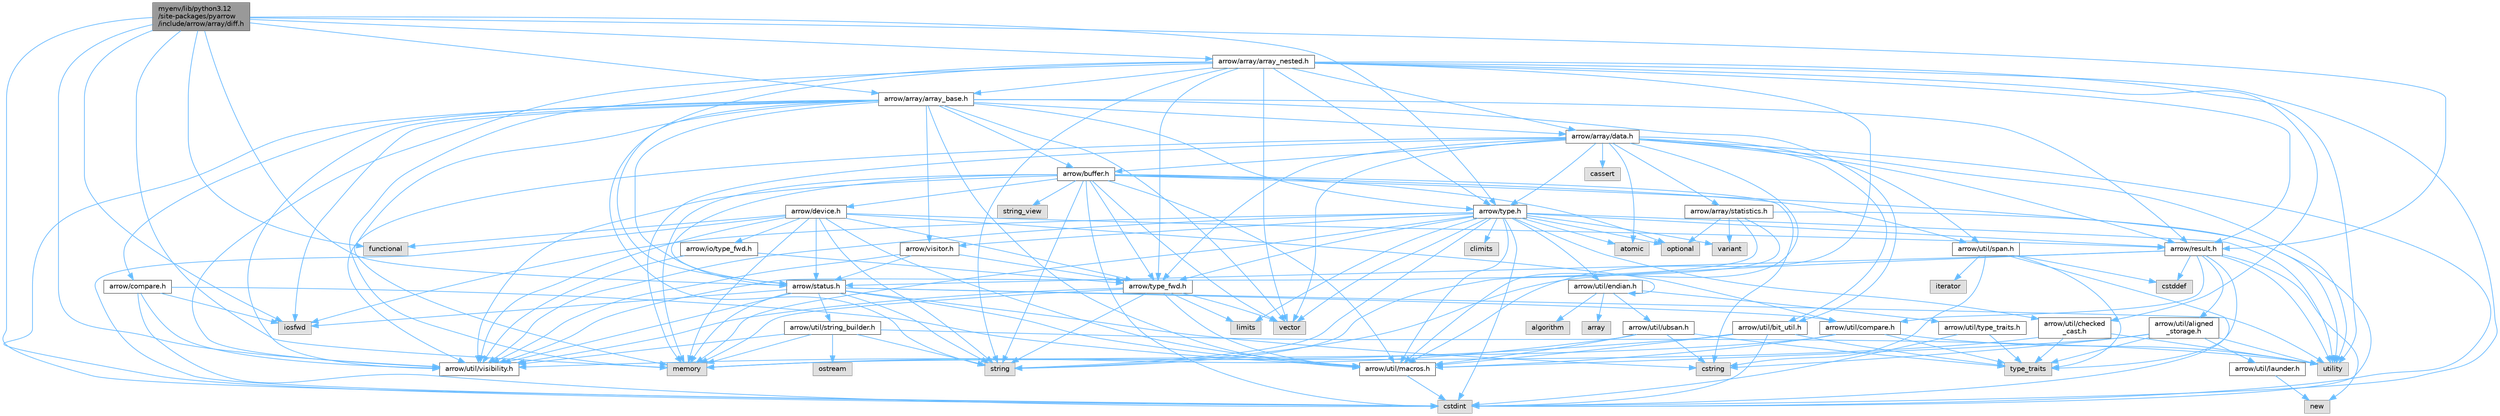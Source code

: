 digraph "myenv/lib/python3.12/site-packages/pyarrow/include/arrow/array/diff.h"
{
 // LATEX_PDF_SIZE
  bgcolor="transparent";
  edge [fontname=Helvetica,fontsize=10,labelfontname=Helvetica,labelfontsize=10];
  node [fontname=Helvetica,fontsize=10,shape=box,height=0.2,width=0.4];
  Node1 [id="Node000001",label="myenv/lib/python3.12\l/site-packages/pyarrow\l/include/arrow/array/diff.h",height=0.2,width=0.4,color="gray40", fillcolor="grey60", style="filled", fontcolor="black",tooltip=" "];
  Node1 -> Node2 [id="edge1_Node000001_Node000002",color="steelblue1",style="solid",tooltip=" "];
  Node2 [id="Node000002",label="cstdint",height=0.2,width=0.4,color="grey60", fillcolor="#E0E0E0", style="filled",tooltip=" "];
  Node1 -> Node3 [id="edge2_Node000001_Node000003",color="steelblue1",style="solid",tooltip=" "];
  Node3 [id="Node000003",label="functional",height=0.2,width=0.4,color="grey60", fillcolor="#E0E0E0", style="filled",tooltip=" "];
  Node1 -> Node4 [id="edge3_Node000001_Node000004",color="steelblue1",style="solid",tooltip=" "];
  Node4 [id="Node000004",label="iosfwd",height=0.2,width=0.4,color="grey60", fillcolor="#E0E0E0", style="filled",tooltip=" "];
  Node1 -> Node5 [id="edge4_Node000001_Node000005",color="steelblue1",style="solid",tooltip=" "];
  Node5 [id="Node000005",label="memory",height=0.2,width=0.4,color="grey60", fillcolor="#E0E0E0", style="filled",tooltip=" "];
  Node1 -> Node6 [id="edge5_Node000001_Node000006",color="steelblue1",style="solid",tooltip=" "];
  Node6 [id="Node000006",label="arrow/array/array_base.h",height=0.2,width=0.4,color="grey40", fillcolor="white", style="filled",URL="$array__base_8h.html",tooltip=" "];
  Node6 -> Node2 [id="edge6_Node000006_Node000002",color="steelblue1",style="solid",tooltip=" "];
  Node6 -> Node4 [id="edge7_Node000006_Node000004",color="steelblue1",style="solid",tooltip=" "];
  Node6 -> Node5 [id="edge8_Node000006_Node000005",color="steelblue1",style="solid",tooltip=" "];
  Node6 -> Node7 [id="edge9_Node000006_Node000007",color="steelblue1",style="solid",tooltip=" "];
  Node7 [id="Node000007",label="string",height=0.2,width=0.4,color="grey60", fillcolor="#E0E0E0", style="filled",tooltip=" "];
  Node6 -> Node8 [id="edge10_Node000006_Node000008",color="steelblue1",style="solid",tooltip=" "];
  Node8 [id="Node000008",label="vector",height=0.2,width=0.4,color="grey60", fillcolor="#E0E0E0", style="filled",tooltip=" "];
  Node6 -> Node9 [id="edge11_Node000006_Node000009",color="steelblue1",style="solid",tooltip=" "];
  Node9 [id="Node000009",label="arrow/array/data.h",height=0.2,width=0.4,color="grey40", fillcolor="white", style="filled",URL="$data_8h.html",tooltip=" "];
  Node9 -> Node10 [id="edge12_Node000009_Node000010",color="steelblue1",style="solid",tooltip=" "];
  Node10 [id="Node000010",label="atomic",height=0.2,width=0.4,color="grey60", fillcolor="#E0E0E0", style="filled",tooltip=" "];
  Node9 -> Node11 [id="edge13_Node000009_Node000011",color="steelblue1",style="solid",tooltip=" "];
  Node11 [id="Node000011",label="cassert",height=0.2,width=0.4,color="grey60", fillcolor="#E0E0E0", style="filled",tooltip=" "];
  Node9 -> Node2 [id="edge14_Node000009_Node000002",color="steelblue1",style="solid",tooltip=" "];
  Node9 -> Node5 [id="edge15_Node000009_Node000005",color="steelblue1",style="solid",tooltip=" "];
  Node9 -> Node12 [id="edge16_Node000009_Node000012",color="steelblue1",style="solid",tooltip=" "];
  Node12 [id="Node000012",label="utility",height=0.2,width=0.4,color="grey60", fillcolor="#E0E0E0", style="filled",tooltip=" "];
  Node9 -> Node8 [id="edge17_Node000009_Node000008",color="steelblue1",style="solid",tooltip=" "];
  Node9 -> Node13 [id="edge18_Node000009_Node000013",color="steelblue1",style="solid",tooltip=" "];
  Node13 [id="Node000013",label="arrow/array/statistics.h",height=0.2,width=0.4,color="grey40", fillcolor="white", style="filled",URL="$arrow_2array_2statistics_8h.html",tooltip=" "];
  Node13 -> Node2 [id="edge19_Node000013_Node000002",color="steelblue1",style="solid",tooltip=" "];
  Node13 -> Node14 [id="edge20_Node000013_Node000014",color="steelblue1",style="solid",tooltip=" "];
  Node14 [id="Node000014",label="optional",height=0.2,width=0.4,color="grey60", fillcolor="#E0E0E0", style="filled",tooltip=" "];
  Node13 -> Node7 [id="edge21_Node000013_Node000007",color="steelblue1",style="solid",tooltip=" "];
  Node13 -> Node15 [id="edge22_Node000013_Node000015",color="steelblue1",style="solid",tooltip=" "];
  Node15 [id="Node000015",label="variant",height=0.2,width=0.4,color="grey60", fillcolor="#E0E0E0", style="filled",tooltip=" "];
  Node13 -> Node16 [id="edge23_Node000013_Node000016",color="steelblue1",style="solid",tooltip=" "];
  Node16 [id="Node000016",label="arrow/util/visibility.h",height=0.2,width=0.4,color="grey40", fillcolor="white", style="filled",URL="$include_2arrow_2util_2visibility_8h.html",tooltip=" "];
  Node9 -> Node17 [id="edge24_Node000009_Node000017",color="steelblue1",style="solid",tooltip=" "];
  Node17 [id="Node000017",label="arrow/buffer.h",height=0.2,width=0.4,color="grey40", fillcolor="white", style="filled",URL="$buffer_8h.html",tooltip=" "];
  Node17 -> Node2 [id="edge25_Node000017_Node000002",color="steelblue1",style="solid",tooltip=" "];
  Node17 -> Node18 [id="edge26_Node000017_Node000018",color="steelblue1",style="solid",tooltip=" "];
  Node18 [id="Node000018",label="cstring",height=0.2,width=0.4,color="grey60", fillcolor="#E0E0E0", style="filled",tooltip=" "];
  Node17 -> Node5 [id="edge27_Node000017_Node000005",color="steelblue1",style="solid",tooltip=" "];
  Node17 -> Node14 [id="edge28_Node000017_Node000014",color="steelblue1",style="solid",tooltip=" "];
  Node17 -> Node7 [id="edge29_Node000017_Node000007",color="steelblue1",style="solid",tooltip=" "];
  Node17 -> Node19 [id="edge30_Node000017_Node000019",color="steelblue1",style="solid",tooltip=" "];
  Node19 [id="Node000019",label="string_view",height=0.2,width=0.4,color="grey60", fillcolor="#E0E0E0", style="filled",tooltip=" "];
  Node17 -> Node12 [id="edge31_Node000017_Node000012",color="steelblue1",style="solid",tooltip=" "];
  Node17 -> Node8 [id="edge32_Node000017_Node000008",color="steelblue1",style="solid",tooltip=" "];
  Node17 -> Node20 [id="edge33_Node000017_Node000020",color="steelblue1",style="solid",tooltip=" "];
  Node20 [id="Node000020",label="arrow/device.h",height=0.2,width=0.4,color="grey40", fillcolor="white", style="filled",URL="$device_8h.html",tooltip=" "];
  Node20 -> Node2 [id="edge34_Node000020_Node000002",color="steelblue1",style="solid",tooltip=" "];
  Node20 -> Node3 [id="edge35_Node000020_Node000003",color="steelblue1",style="solid",tooltip=" "];
  Node20 -> Node5 [id="edge36_Node000020_Node000005",color="steelblue1",style="solid",tooltip=" "];
  Node20 -> Node7 [id="edge37_Node000020_Node000007",color="steelblue1",style="solid",tooltip=" "];
  Node20 -> Node21 [id="edge38_Node000020_Node000021",color="steelblue1",style="solid",tooltip=" "];
  Node21 [id="Node000021",label="arrow/io/type_fwd.h",height=0.2,width=0.4,color="grey40", fillcolor="white", style="filled",URL="$arrow_2io_2type__fwd_8h.html",tooltip=" "];
  Node21 -> Node22 [id="edge39_Node000021_Node000022",color="steelblue1",style="solid",tooltip=" "];
  Node22 [id="Node000022",label="arrow/type_fwd.h",height=0.2,width=0.4,color="grey40", fillcolor="white", style="filled",URL="$arrow_2type__fwd_8h.html",tooltip=" "];
  Node22 -> Node23 [id="edge40_Node000022_Node000023",color="steelblue1",style="solid",tooltip=" "];
  Node23 [id="Node000023",label="limits",height=0.2,width=0.4,color="grey60", fillcolor="#E0E0E0", style="filled",tooltip=" "];
  Node22 -> Node5 [id="edge41_Node000022_Node000005",color="steelblue1",style="solid",tooltip=" "];
  Node22 -> Node7 [id="edge42_Node000022_Node000007",color="steelblue1",style="solid",tooltip=" "];
  Node22 -> Node8 [id="edge43_Node000022_Node000008",color="steelblue1",style="solid",tooltip=" "];
  Node22 -> Node24 [id="edge44_Node000022_Node000024",color="steelblue1",style="solid",tooltip=" "];
  Node24 [id="Node000024",label="arrow/util/macros.h",height=0.2,width=0.4,color="grey40", fillcolor="white", style="filled",URL="$macros_8h.html",tooltip=" "];
  Node24 -> Node2 [id="edge45_Node000024_Node000002",color="steelblue1",style="solid",tooltip=" "];
  Node22 -> Node16 [id="edge46_Node000022_Node000016",color="steelblue1",style="solid",tooltip=" "];
  Node21 -> Node16 [id="edge47_Node000021_Node000016",color="steelblue1",style="solid",tooltip=" "];
  Node20 -> Node25 [id="edge48_Node000020_Node000025",color="steelblue1",style="solid",tooltip=" "];
  Node25 [id="Node000025",label="arrow/result.h",height=0.2,width=0.4,color="grey40", fillcolor="white", style="filled",URL="$result_8h.html",tooltip=" "];
  Node25 -> Node26 [id="edge49_Node000025_Node000026",color="steelblue1",style="solid",tooltip=" "];
  Node26 [id="Node000026",label="cstddef",height=0.2,width=0.4,color="grey60", fillcolor="#E0E0E0", style="filled",tooltip=" "];
  Node25 -> Node27 [id="edge50_Node000025_Node000027",color="steelblue1",style="solid",tooltip=" "];
  Node27 [id="Node000027",label="new",height=0.2,width=0.4,color="grey60", fillcolor="#E0E0E0", style="filled",tooltip=" "];
  Node25 -> Node7 [id="edge51_Node000025_Node000007",color="steelblue1",style="solid",tooltip=" "];
  Node25 -> Node28 [id="edge52_Node000025_Node000028",color="steelblue1",style="solid",tooltip=" "];
  Node28 [id="Node000028",label="type_traits",height=0.2,width=0.4,color="grey60", fillcolor="#E0E0E0", style="filled",tooltip=" "];
  Node25 -> Node12 [id="edge53_Node000025_Node000012",color="steelblue1",style="solid",tooltip=" "];
  Node25 -> Node29 [id="edge54_Node000025_Node000029",color="steelblue1",style="solid",tooltip=" "];
  Node29 [id="Node000029",label="arrow/status.h",height=0.2,width=0.4,color="grey40", fillcolor="white", style="filled",URL="$status_8h.html",tooltip=" "];
  Node29 -> Node18 [id="edge55_Node000029_Node000018",color="steelblue1",style="solid",tooltip=" "];
  Node29 -> Node4 [id="edge56_Node000029_Node000004",color="steelblue1",style="solid",tooltip=" "];
  Node29 -> Node5 [id="edge57_Node000029_Node000005",color="steelblue1",style="solid",tooltip=" "];
  Node29 -> Node7 [id="edge58_Node000029_Node000007",color="steelblue1",style="solid",tooltip=" "];
  Node29 -> Node12 [id="edge59_Node000029_Node000012",color="steelblue1",style="solid",tooltip=" "];
  Node29 -> Node30 [id="edge60_Node000029_Node000030",color="steelblue1",style="solid",tooltip=" "];
  Node30 [id="Node000030",label="arrow/util/compare.h",height=0.2,width=0.4,color="grey40", fillcolor="white", style="filled",URL="$util_2compare_8h.html",tooltip=" "];
  Node30 -> Node5 [id="edge61_Node000030_Node000005",color="steelblue1",style="solid",tooltip=" "];
  Node30 -> Node28 [id="edge62_Node000030_Node000028",color="steelblue1",style="solid",tooltip=" "];
  Node30 -> Node12 [id="edge63_Node000030_Node000012",color="steelblue1",style="solid",tooltip=" "];
  Node30 -> Node24 [id="edge64_Node000030_Node000024",color="steelblue1",style="solid",tooltip=" "];
  Node29 -> Node24 [id="edge65_Node000029_Node000024",color="steelblue1",style="solid",tooltip=" "];
  Node29 -> Node31 [id="edge66_Node000029_Node000031",color="steelblue1",style="solid",tooltip=" "];
  Node31 [id="Node000031",label="arrow/util/string_builder.h",height=0.2,width=0.4,color="grey40", fillcolor="white", style="filled",URL="$string__builder_8h.html",tooltip=" "];
  Node31 -> Node5 [id="edge67_Node000031_Node000005",color="steelblue1",style="solid",tooltip=" "];
  Node31 -> Node32 [id="edge68_Node000031_Node000032",color="steelblue1",style="solid",tooltip=" "];
  Node32 [id="Node000032",label="ostream",height=0.2,width=0.4,color="grey60", fillcolor="#E0E0E0", style="filled",tooltip=" "];
  Node31 -> Node7 [id="edge69_Node000031_Node000007",color="steelblue1",style="solid",tooltip=" "];
  Node31 -> Node12 [id="edge70_Node000031_Node000012",color="steelblue1",style="solid",tooltip=" "];
  Node31 -> Node16 [id="edge71_Node000031_Node000016",color="steelblue1",style="solid",tooltip=" "];
  Node29 -> Node16 [id="edge72_Node000029_Node000016",color="steelblue1",style="solid",tooltip=" "];
  Node25 -> Node33 [id="edge73_Node000025_Node000033",color="steelblue1",style="solid",tooltip=" "];
  Node33 [id="Node000033",label="arrow/util/aligned\l_storage.h",height=0.2,width=0.4,color="grey40", fillcolor="white", style="filled",URL="$aligned__storage_8h.html",tooltip=" "];
  Node33 -> Node18 [id="edge74_Node000033_Node000018",color="steelblue1",style="solid",tooltip=" "];
  Node33 -> Node28 [id="edge75_Node000033_Node000028",color="steelblue1",style="solid",tooltip=" "];
  Node33 -> Node12 [id="edge76_Node000033_Node000012",color="steelblue1",style="solid",tooltip=" "];
  Node33 -> Node34 [id="edge77_Node000033_Node000034",color="steelblue1",style="solid",tooltip=" "];
  Node34 [id="Node000034",label="arrow/util/launder.h",height=0.2,width=0.4,color="grey40", fillcolor="white", style="filled",URL="$launder_8h.html",tooltip=" "];
  Node34 -> Node27 [id="edge78_Node000034_Node000027",color="steelblue1",style="solid",tooltip=" "];
  Node33 -> Node24 [id="edge79_Node000033_Node000024",color="steelblue1",style="solid",tooltip=" "];
  Node25 -> Node30 [id="edge80_Node000025_Node000030",color="steelblue1",style="solid",tooltip=" "];
  Node20 -> Node29 [id="edge81_Node000020_Node000029",color="steelblue1",style="solid",tooltip=" "];
  Node20 -> Node22 [id="edge82_Node000020_Node000022",color="steelblue1",style="solid",tooltip=" "];
  Node20 -> Node30 [id="edge83_Node000020_Node000030",color="steelblue1",style="solid",tooltip=" "];
  Node20 -> Node24 [id="edge84_Node000020_Node000024",color="steelblue1",style="solid",tooltip=" "];
  Node20 -> Node16 [id="edge85_Node000020_Node000016",color="steelblue1",style="solid",tooltip=" "];
  Node17 -> Node29 [id="edge86_Node000017_Node000029",color="steelblue1",style="solid",tooltip=" "];
  Node17 -> Node22 [id="edge87_Node000017_Node000022",color="steelblue1",style="solid",tooltip=" "];
  Node17 -> Node24 [id="edge88_Node000017_Node000024",color="steelblue1",style="solid",tooltip=" "];
  Node17 -> Node35 [id="edge89_Node000017_Node000035",color="steelblue1",style="solid",tooltip=" "];
  Node35 [id="Node000035",label="arrow/util/span.h",height=0.2,width=0.4,color="grey40", fillcolor="white", style="filled",URL="$span_8h.html",tooltip=" "];
  Node35 -> Node26 [id="edge90_Node000035_Node000026",color="steelblue1",style="solid",tooltip=" "];
  Node35 -> Node2 [id="edge91_Node000035_Node000002",color="steelblue1",style="solid",tooltip=" "];
  Node35 -> Node18 [id="edge92_Node000035_Node000018",color="steelblue1",style="solid",tooltip=" "];
  Node35 -> Node36 [id="edge93_Node000035_Node000036",color="steelblue1",style="solid",tooltip=" "];
  Node36 [id="Node000036",label="iterator",height=0.2,width=0.4,color="grey60", fillcolor="#E0E0E0", style="filled",tooltip=" "];
  Node35 -> Node28 [id="edge94_Node000035_Node000028",color="steelblue1",style="solid",tooltip=" "];
  Node17 -> Node16 [id="edge95_Node000017_Node000016",color="steelblue1",style="solid",tooltip=" "];
  Node9 -> Node25 [id="edge96_Node000009_Node000025",color="steelblue1",style="solid",tooltip=" "];
  Node9 -> Node37 [id="edge97_Node000009_Node000037",color="steelblue1",style="solid",tooltip=" "];
  Node37 [id="Node000037",label="arrow/type.h",height=0.2,width=0.4,color="grey40", fillcolor="white", style="filled",URL="$type_8h.html",tooltip=" "];
  Node37 -> Node10 [id="edge98_Node000037_Node000010",color="steelblue1",style="solid",tooltip=" "];
  Node37 -> Node38 [id="edge99_Node000037_Node000038",color="steelblue1",style="solid",tooltip=" "];
  Node38 [id="Node000038",label="climits",height=0.2,width=0.4,color="grey60", fillcolor="#E0E0E0", style="filled",tooltip=" "];
  Node37 -> Node2 [id="edge100_Node000037_Node000002",color="steelblue1",style="solid",tooltip=" "];
  Node37 -> Node4 [id="edge101_Node000037_Node000004",color="steelblue1",style="solid",tooltip=" "];
  Node37 -> Node23 [id="edge102_Node000037_Node000023",color="steelblue1",style="solid",tooltip=" "];
  Node37 -> Node5 [id="edge103_Node000037_Node000005",color="steelblue1",style="solid",tooltip=" "];
  Node37 -> Node14 [id="edge104_Node000037_Node000014",color="steelblue1",style="solid",tooltip=" "];
  Node37 -> Node7 [id="edge105_Node000037_Node000007",color="steelblue1",style="solid",tooltip=" "];
  Node37 -> Node12 [id="edge106_Node000037_Node000012",color="steelblue1",style="solid",tooltip=" "];
  Node37 -> Node15 [id="edge107_Node000037_Node000015",color="steelblue1",style="solid",tooltip=" "];
  Node37 -> Node8 [id="edge108_Node000037_Node000008",color="steelblue1",style="solid",tooltip=" "];
  Node37 -> Node25 [id="edge109_Node000037_Node000025",color="steelblue1",style="solid",tooltip=" "];
  Node37 -> Node22 [id="edge110_Node000037_Node000022",color="steelblue1",style="solid",tooltip=" "];
  Node37 -> Node39 [id="edge111_Node000037_Node000039",color="steelblue1",style="solid",tooltip=" "];
  Node39 [id="Node000039",label="arrow/util/checked\l_cast.h",height=0.2,width=0.4,color="grey40", fillcolor="white", style="filled",URL="$checked__cast_8h.html",tooltip=" "];
  Node39 -> Node5 [id="edge112_Node000039_Node000005",color="steelblue1",style="solid",tooltip=" "];
  Node39 -> Node28 [id="edge113_Node000039_Node000028",color="steelblue1",style="solid",tooltip=" "];
  Node39 -> Node12 [id="edge114_Node000039_Node000012",color="steelblue1",style="solid",tooltip=" "];
  Node37 -> Node40 [id="edge115_Node000037_Node000040",color="steelblue1",style="solid",tooltip=" "];
  Node40 [id="Node000040",label="arrow/util/endian.h",height=0.2,width=0.4,color="grey40", fillcolor="white", style="filled",URL="$endian_8h.html",tooltip=" "];
  Node40 -> Node40 [id="edge116_Node000040_Node000040",color="steelblue1",style="solid",tooltip=" "];
  Node40 -> Node41 [id="edge117_Node000040_Node000041",color="steelblue1",style="solid",tooltip=" "];
  Node41 [id="Node000041",label="algorithm",height=0.2,width=0.4,color="grey60", fillcolor="#E0E0E0", style="filled",tooltip=" "];
  Node40 -> Node42 [id="edge118_Node000040_Node000042",color="steelblue1",style="solid",tooltip=" "];
  Node42 [id="Node000042",label="array",height=0.2,width=0.4,color="grey60", fillcolor="#E0E0E0", style="filled",tooltip=" "];
  Node40 -> Node43 [id="edge119_Node000040_Node000043",color="steelblue1",style="solid",tooltip=" "];
  Node43 [id="Node000043",label="arrow/util/type_traits.h",height=0.2,width=0.4,color="grey40", fillcolor="white", style="filled",URL="$include_2arrow_2util_2type__traits_8h.html",tooltip=" "];
  Node43 -> Node2 [id="edge120_Node000043_Node000002",color="steelblue1",style="solid",tooltip=" "];
  Node43 -> Node28 [id="edge121_Node000043_Node000028",color="steelblue1",style="solid",tooltip=" "];
  Node40 -> Node44 [id="edge122_Node000040_Node000044",color="steelblue1",style="solid",tooltip=" "];
  Node44 [id="Node000044",label="arrow/util/ubsan.h",height=0.2,width=0.4,color="grey40", fillcolor="white", style="filled",URL="$ubsan_8h.html",tooltip=" "];
  Node44 -> Node18 [id="edge123_Node000044_Node000018",color="steelblue1",style="solid",tooltip=" "];
  Node44 -> Node5 [id="edge124_Node000044_Node000005",color="steelblue1",style="solid",tooltip=" "];
  Node44 -> Node28 [id="edge125_Node000044_Node000028",color="steelblue1",style="solid",tooltip=" "];
  Node44 -> Node24 [id="edge126_Node000044_Node000024",color="steelblue1",style="solid",tooltip=" "];
  Node37 -> Node24 [id="edge127_Node000037_Node000024",color="steelblue1",style="solid",tooltip=" "];
  Node37 -> Node16 [id="edge128_Node000037_Node000016",color="steelblue1",style="solid",tooltip=" "];
  Node37 -> Node45 [id="edge129_Node000037_Node000045",color="steelblue1",style="solid",tooltip=" "];
  Node45 [id="Node000045",label="arrow/visitor.h",height=0.2,width=0.4,color="grey40", fillcolor="white", style="filled",URL="$visitor_8h.html",tooltip=" "];
  Node45 -> Node29 [id="edge130_Node000045_Node000029",color="steelblue1",style="solid",tooltip=" "];
  Node45 -> Node22 [id="edge131_Node000045_Node000022",color="steelblue1",style="solid",tooltip=" "];
  Node45 -> Node16 [id="edge132_Node000045_Node000016",color="steelblue1",style="solid",tooltip=" "];
  Node9 -> Node22 [id="edge133_Node000009_Node000022",color="steelblue1",style="solid",tooltip=" "];
  Node9 -> Node46 [id="edge134_Node000009_Node000046",color="steelblue1",style="solid",tooltip=" "];
  Node46 [id="Node000046",label="arrow/util/bit_util.h",height=0.2,width=0.4,color="grey40", fillcolor="white", style="filled",URL="$bit__util_8h.html",tooltip=" "];
  Node46 -> Node2 [id="edge135_Node000046_Node000002",color="steelblue1",style="solid",tooltip=" "];
  Node46 -> Node28 [id="edge136_Node000046_Node000028",color="steelblue1",style="solid",tooltip=" "];
  Node46 -> Node24 [id="edge137_Node000046_Node000024",color="steelblue1",style="solid",tooltip=" "];
  Node46 -> Node16 [id="edge138_Node000046_Node000016",color="steelblue1",style="solid",tooltip=" "];
  Node9 -> Node24 [id="edge139_Node000009_Node000024",color="steelblue1",style="solid",tooltip=" "];
  Node9 -> Node35 [id="edge140_Node000009_Node000035",color="steelblue1",style="solid",tooltip=" "];
  Node9 -> Node16 [id="edge141_Node000009_Node000016",color="steelblue1",style="solid",tooltip=" "];
  Node6 -> Node17 [id="edge142_Node000006_Node000017",color="steelblue1",style="solid",tooltip=" "];
  Node6 -> Node47 [id="edge143_Node000006_Node000047",color="steelblue1",style="solid",tooltip=" "];
  Node47 [id="Node000047",label="arrow/compare.h",height=0.2,width=0.4,color="grey40", fillcolor="white", style="filled",URL="$compare_8h.html",tooltip=" "];
  Node47 -> Node2 [id="edge144_Node000047_Node000002",color="steelblue1",style="solid",tooltip=" "];
  Node47 -> Node4 [id="edge145_Node000047_Node000004",color="steelblue1",style="solid",tooltip=" "];
  Node47 -> Node24 [id="edge146_Node000047_Node000024",color="steelblue1",style="solid",tooltip=" "];
  Node47 -> Node16 [id="edge147_Node000047_Node000016",color="steelblue1",style="solid",tooltip=" "];
  Node6 -> Node25 [id="edge148_Node000006_Node000025",color="steelblue1",style="solid",tooltip=" "];
  Node6 -> Node29 [id="edge149_Node000006_Node000029",color="steelblue1",style="solid",tooltip=" "];
  Node6 -> Node37 [id="edge150_Node000006_Node000037",color="steelblue1",style="solid",tooltip=" "];
  Node6 -> Node46 [id="edge151_Node000006_Node000046",color="steelblue1",style="solid",tooltip=" "];
  Node6 -> Node24 [id="edge152_Node000006_Node000024",color="steelblue1",style="solid",tooltip=" "];
  Node6 -> Node16 [id="edge153_Node000006_Node000016",color="steelblue1",style="solid",tooltip=" "];
  Node6 -> Node45 [id="edge154_Node000006_Node000045",color="steelblue1",style="solid",tooltip=" "];
  Node1 -> Node48 [id="edge155_Node000001_Node000048",color="steelblue1",style="solid",tooltip=" "];
  Node48 [id="Node000048",label="arrow/array/array_nested.h",height=0.2,width=0.4,color="grey40", fillcolor="white", style="filled",URL="$array__nested_8h.html",tooltip=" "];
  Node48 -> Node2 [id="edge156_Node000048_Node000002",color="steelblue1",style="solid",tooltip=" "];
  Node48 -> Node5 [id="edge157_Node000048_Node000005",color="steelblue1",style="solid",tooltip=" "];
  Node48 -> Node7 [id="edge158_Node000048_Node000007",color="steelblue1",style="solid",tooltip=" "];
  Node48 -> Node12 [id="edge159_Node000048_Node000012",color="steelblue1",style="solid",tooltip=" "];
  Node48 -> Node8 [id="edge160_Node000048_Node000008",color="steelblue1",style="solid",tooltip=" "];
  Node48 -> Node6 [id="edge161_Node000048_Node000006",color="steelblue1",style="solid",tooltip=" "];
  Node48 -> Node9 [id="edge162_Node000048_Node000009",color="steelblue1",style="solid",tooltip=" "];
  Node48 -> Node25 [id="edge163_Node000048_Node000025",color="steelblue1",style="solid",tooltip=" "];
  Node48 -> Node29 [id="edge164_Node000048_Node000029",color="steelblue1",style="solid",tooltip=" "];
  Node48 -> Node37 [id="edge165_Node000048_Node000037",color="steelblue1",style="solid",tooltip=" "];
  Node48 -> Node22 [id="edge166_Node000048_Node000022",color="steelblue1",style="solid",tooltip=" "];
  Node48 -> Node39 [id="edge167_Node000048_Node000039",color="steelblue1",style="solid",tooltip=" "];
  Node48 -> Node24 [id="edge168_Node000048_Node000024",color="steelblue1",style="solid",tooltip=" "];
  Node48 -> Node16 [id="edge169_Node000048_Node000016",color="steelblue1",style="solid",tooltip=" "];
  Node1 -> Node25 [id="edge170_Node000001_Node000025",color="steelblue1",style="solid",tooltip=" "];
  Node1 -> Node29 [id="edge171_Node000001_Node000029",color="steelblue1",style="solid",tooltip=" "];
  Node1 -> Node37 [id="edge172_Node000001_Node000037",color="steelblue1",style="solid",tooltip=" "];
  Node1 -> Node16 [id="edge173_Node000001_Node000016",color="steelblue1",style="solid",tooltip=" "];
}
